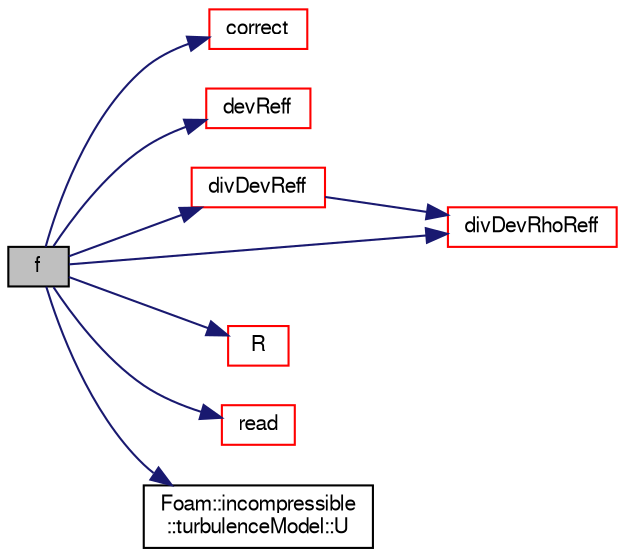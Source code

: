 digraph "f"
{
  bgcolor="transparent";
  edge [fontname="FreeSans",fontsize="10",labelfontname="FreeSans",labelfontsize="10"];
  node [fontname="FreeSans",fontsize="10",shape=record];
  rankdir="LR";
  Node1899 [label="f",height=0.2,width=0.4,color="black", fillcolor="grey75", style="filled", fontcolor="black"];
  Node1899 -> Node1900 [color="midnightblue",fontsize="10",style="solid",fontname="FreeSans"];
  Node1900 [label="correct",height=0.2,width=0.4,color="red",URL="$a31090.html#a3ae44b28050c3aa494c1d8e18cf618c1",tooltip="Solve the turbulence equations and correct the turbulence viscosity. "];
  Node1899 -> Node2302 [color="midnightblue",fontsize="10",style="solid",fontname="FreeSans"];
  Node2302 [label="devReff",height=0.2,width=0.4,color="red",URL="$a31090.html#a5449021fbe915095746a83606a000df4",tooltip="Return the effective stress tensor including the laminar stress. "];
  Node1899 -> Node2344 [color="midnightblue",fontsize="10",style="solid",fontname="FreeSans"];
  Node2344 [label="divDevReff",height=0.2,width=0.4,color="red",URL="$a31090.html#a028ac2eaccc9a479009b15cc6e21a89e",tooltip="Return the source term for the momentum equation. "];
  Node2344 -> Node2345 [color="midnightblue",fontsize="10",style="solid",fontname="FreeSans"];
  Node2345 [label="divDevRhoReff",height=0.2,width=0.4,color="red",URL="$a31090.html#a1d0345d58cf17e030967c2b77a4477d6",tooltip="Return the source term for the momentum equation. "];
  Node1899 -> Node2345 [color="midnightblue",fontsize="10",style="solid",fontname="FreeSans"];
  Node1899 -> Node2347 [color="midnightblue",fontsize="10",style="solid",fontname="FreeSans"];
  Node2347 [label="R",height=0.2,width=0.4,color="red",URL="$a31090.html#a89520ba1b936e6ffed0baac06d42349b",tooltip="Return the Reynolds stress tensor. "];
  Node1899 -> Node2349 [color="midnightblue",fontsize="10",style="solid",fontname="FreeSans"];
  Node2349 [label="read",height=0.2,width=0.4,color="red",URL="$a31090.html#af816873151ddb0126e98bb2f914d8ed5",tooltip="Read RASProperties dictionary. "];
  Node1899 -> Node2351 [color="midnightblue",fontsize="10",style="solid",fontname="FreeSans"];
  Node2351 [label="Foam::incompressible\l::turbulenceModel::U",height=0.2,width=0.4,color="black",URL="$a31102.html#a536d168d7b335fe81f506f232b5b4872",tooltip="Access function to velocity field. "];
}
